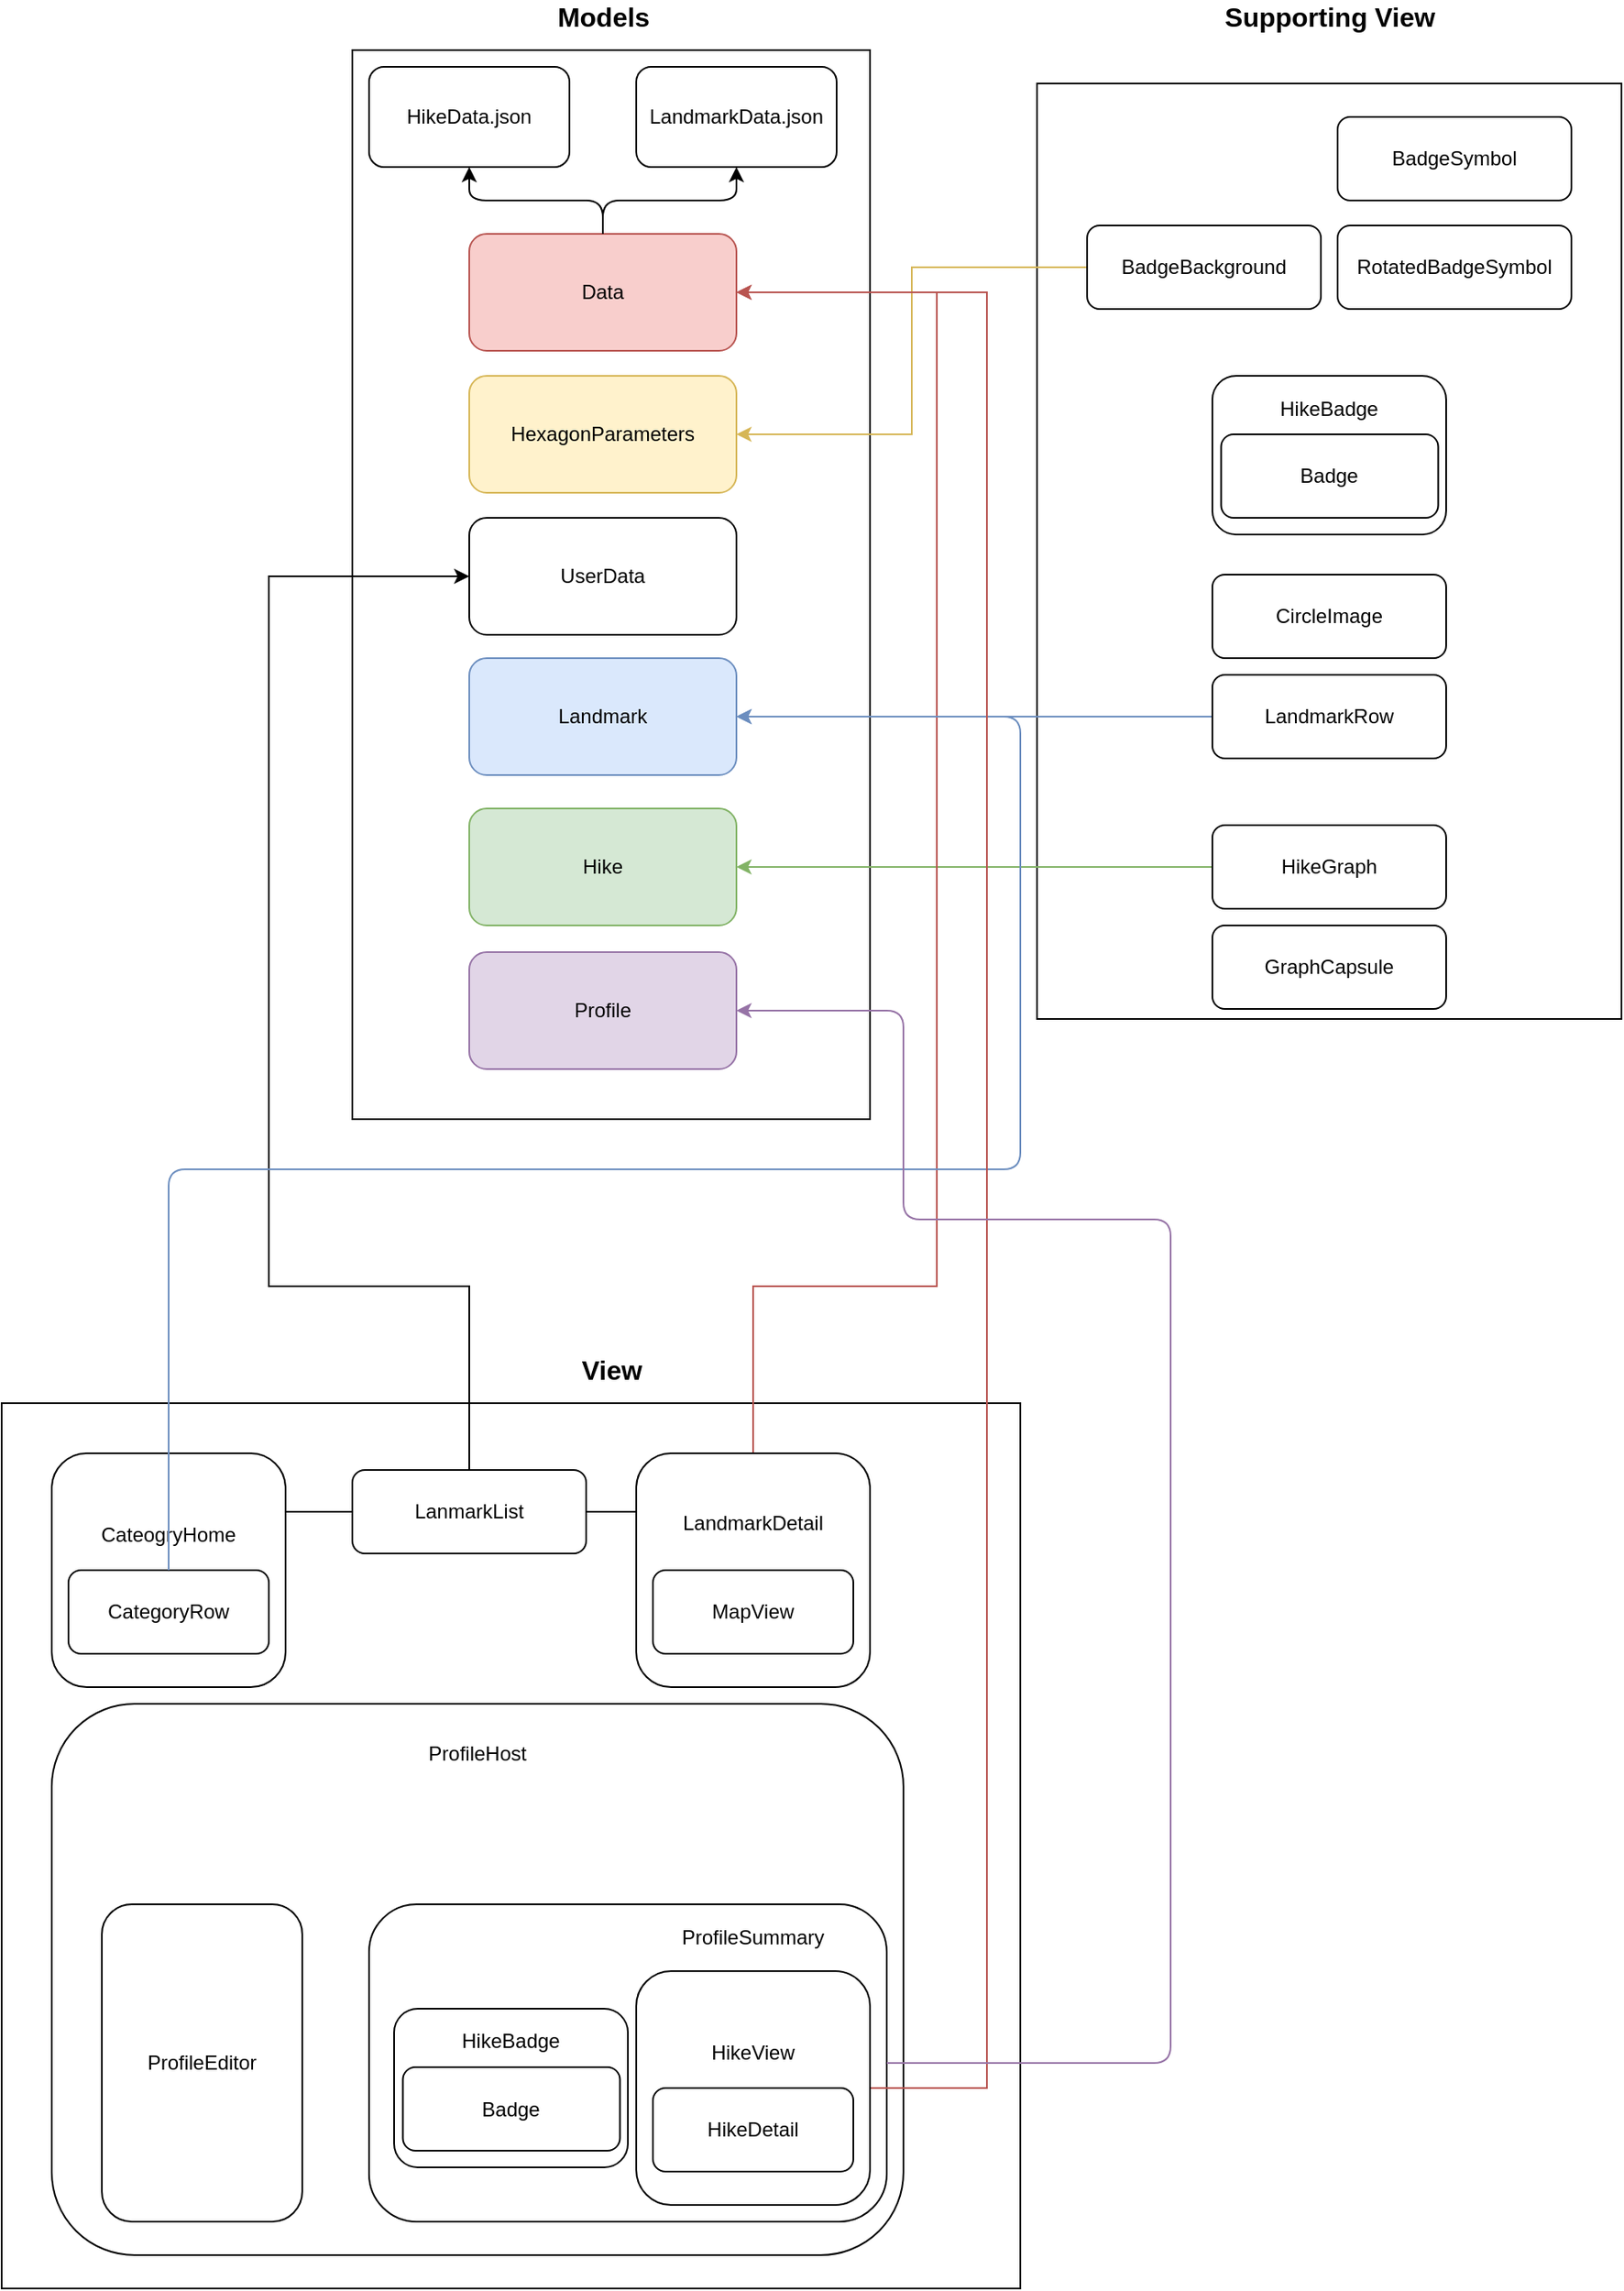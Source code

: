 <mxfile version="12.6.5" type="device"><diagram id="XXT_nBagIHrYBYmPWVJE" name="Page-1"><mxGraphModel dx="1773" dy="680" grid="1" gridSize="10" guides="1" tooltips="1" connect="1" arrows="1" fold="1" page="1" pageScale="1" pageWidth="827" pageHeight="1169" math="0" shadow="0"><root><mxCell id="0"/><mxCell id="1" parent="0"/><mxCell id="ZnHq-qkxzcQJIiNQWT4_-16" value="" style="rounded=0;whiteSpace=wrap;html=1;" parent="1" vertex="1"><mxGeometry x="450" y="100" width="350" height="560" as="geometry"/></mxCell><mxCell id="ZnHq-qkxzcQJIiNQWT4_-12" value="" style="rounded=0;whiteSpace=wrap;html=1;" parent="1" vertex="1"><mxGeometry x="40" y="80" width="310" height="640" as="geometry"/></mxCell><mxCell id="ZnHq-qkxzcQJIiNQWT4_-1" value="HikeData.json" style="rounded=1;whiteSpace=wrap;html=1;" parent="1" vertex="1"><mxGeometry x="50" y="90" width="120" height="60" as="geometry"/></mxCell><mxCell id="ZnHq-qkxzcQJIiNQWT4_-2" value="LandmarkData.json" style="rounded=1;whiteSpace=wrap;html=1;" parent="1" vertex="1"><mxGeometry x="210" y="90" width="120" height="60" as="geometry"/></mxCell><mxCell id="ZnHq-qkxzcQJIiNQWT4_-3" value="Data" style="rounded=1;whiteSpace=wrap;html=1;fillColor=#f8cecc;strokeColor=#b85450;" parent="1" vertex="1"><mxGeometry x="110" y="190" width="160" height="70" as="geometry"/></mxCell><mxCell id="ZnHq-qkxzcQJIiNQWT4_-4" value="" style="endArrow=classic;html=1;entryX=0.5;entryY=1;entryDx=0;entryDy=0;exitX=0.5;exitY=0;exitDx=0;exitDy=0;" parent="1" source="ZnHq-qkxzcQJIiNQWT4_-3" target="ZnHq-qkxzcQJIiNQWT4_-1" edge="1"><mxGeometry width="50" height="50" relative="1" as="geometry"><mxPoint x="50" y="420" as="sourcePoint"/><mxPoint x="100" y="370" as="targetPoint"/><Array as="points"><mxPoint x="190" y="170"/><mxPoint x="110" y="170"/></Array></mxGeometry></mxCell><mxCell id="ZnHq-qkxzcQJIiNQWT4_-5" value="" style="endArrow=classic;html=1;entryX=0.5;entryY=1;entryDx=0;entryDy=0;exitX=0.5;exitY=0;exitDx=0;exitDy=0;" parent="1" source="ZnHq-qkxzcQJIiNQWT4_-3" target="ZnHq-qkxzcQJIiNQWT4_-2" edge="1"><mxGeometry width="50" height="50" relative="1" as="geometry"><mxPoint x="50" y="420" as="sourcePoint"/><mxPoint x="100" y="370" as="targetPoint"/><Array as="points"><mxPoint x="190" y="170"/><mxPoint x="270" y="170"/></Array></mxGeometry></mxCell><mxCell id="ZnHq-qkxzcQJIiNQWT4_-7" value="UserData" style="rounded=1;whiteSpace=wrap;html=1;" parent="1" vertex="1"><mxGeometry x="110" y="360" width="160" height="70" as="geometry"/></mxCell><mxCell id="ZnHq-qkxzcQJIiNQWT4_-8" value="Landmark" style="rounded=1;whiteSpace=wrap;html=1;fillColor=#dae8fc;strokeColor=#6c8ebf;" parent="1" vertex="1"><mxGeometry x="110" y="444" width="160" height="70" as="geometry"/></mxCell><mxCell id="ZnHq-qkxzcQJIiNQWT4_-9" value="Hike" style="rounded=1;whiteSpace=wrap;html=1;fillColor=#d5e8d4;strokeColor=#82b366;" parent="1" vertex="1"><mxGeometry x="110" y="534" width="160" height="70" as="geometry"/></mxCell><mxCell id="ZnHq-qkxzcQJIiNQWT4_-13" value="&lt;b&gt;&lt;font style=&quot;font-size: 16px&quot;&gt;Models&lt;/font&gt;&lt;/b&gt;" style="text;html=1;strokeColor=none;fillColor=none;align=center;verticalAlign=middle;whiteSpace=wrap;rounded=0;" parent="1" vertex="1"><mxGeometry x="137.5" y="50" width="105" height="20" as="geometry"/></mxCell><mxCell id="ZnHq-qkxzcQJIiNQWT4_-17" value="&lt;span style=&quot;font-size: 16px&quot;&gt;&lt;b&gt;Supporting View&lt;/b&gt;&lt;/span&gt;" style="text;html=1;strokeColor=none;fillColor=none;align=center;verticalAlign=middle;whiteSpace=wrap;rounded=0;" parent="1" vertex="1"><mxGeometry x="558.75" y="50" width="132.5" height="20" as="geometry"/></mxCell><mxCell id="ZnHq-qkxzcQJIiNQWT4_-45" value="" style="edgeStyle=orthogonalEdgeStyle;rounded=0;orthogonalLoop=1;jettySize=auto;html=1;entryX=1;entryY=0.5;entryDx=0;entryDy=0;fillColor=#fff2cc;strokeColor=#d6b656;" parent="1" source="ZnHq-qkxzcQJIiNQWT4_-26" target="ZnHq-qkxzcQJIiNQWT4_-41" edge="1"><mxGeometry relative="1" as="geometry"><mxPoint x="400" y="310" as="targetPoint"/></mxGeometry></mxCell><mxCell id="ZnHq-qkxzcQJIiNQWT4_-26" value="BadgeBackground" style="rounded=1;whiteSpace=wrap;html=1;" parent="1" vertex="1"><mxGeometry x="480" y="185" width="140" height="50" as="geometry"/></mxCell><mxCell id="ZnHq-qkxzcQJIiNQWT4_-27" value="BadgeSymbol" style="rounded=1;whiteSpace=wrap;html=1;" parent="1" vertex="1"><mxGeometry x="630" y="120" width="140" height="50" as="geometry"/></mxCell><mxCell id="ZnHq-qkxzcQJIiNQWT4_-28" value="RotatedBadgeSymbol" style="rounded=1;whiteSpace=wrap;html=1;" parent="1" vertex="1"><mxGeometry x="630" y="185" width="140" height="50" as="geometry"/></mxCell><mxCell id="ZnHq-qkxzcQJIiNQWT4_-29" value="CircleImage" style="rounded=1;whiteSpace=wrap;html=1;" parent="1" vertex="1"><mxGeometry x="555" y="394" width="140" height="50" as="geometry"/></mxCell><mxCell id="ZnHq-qkxzcQJIiNQWT4_-38" value="" style="edgeStyle=orthogonalEdgeStyle;rounded=0;orthogonalLoop=1;jettySize=auto;html=1;entryX=1;entryY=0.5;entryDx=0;entryDy=0;fillColor=#dae8fc;strokeColor=#6c8ebf;" parent="1" source="ZnHq-qkxzcQJIiNQWT4_-30" target="ZnHq-qkxzcQJIiNQWT4_-8" edge="1"><mxGeometry relative="1" as="geometry"><mxPoint x="475" y="405" as="targetPoint"/></mxGeometry></mxCell><mxCell id="ZnHq-qkxzcQJIiNQWT4_-30" value="LandmarkRow" style="rounded=1;whiteSpace=wrap;html=1;" parent="1" vertex="1"><mxGeometry x="555" y="454" width="140" height="50" as="geometry"/></mxCell><mxCell id="ZnHq-qkxzcQJIiNQWT4_-40" value="" style="edgeStyle=orthogonalEdgeStyle;rounded=0;orthogonalLoop=1;jettySize=auto;html=1;entryX=1;entryY=0.5;entryDx=0;entryDy=0;fillColor=#d5e8d4;strokeColor=#82b366;" parent="1" source="ZnHq-qkxzcQJIiNQWT4_-33" target="ZnHq-qkxzcQJIiNQWT4_-9" edge="1"><mxGeometry relative="1" as="geometry"><mxPoint x="475" y="495" as="targetPoint"/></mxGeometry></mxCell><mxCell id="ZnHq-qkxzcQJIiNQWT4_-33" value="HikeGraph" style="rounded=1;whiteSpace=wrap;html=1;" parent="1" vertex="1"><mxGeometry x="555" y="544" width="140" height="50" as="geometry"/></mxCell><mxCell id="ZnHq-qkxzcQJIiNQWT4_-34" value="GraphCapsule" style="rounded=1;whiteSpace=wrap;html=1;" parent="1" vertex="1"><mxGeometry x="555" y="604" width="140" height="50" as="geometry"/></mxCell><mxCell id="ZnHq-qkxzcQJIiNQWT4_-41" value="HexagonParameters" style="rounded=1;whiteSpace=wrap;html=1;fillColor=#fff2cc;strokeColor=#d6b656;" parent="1" vertex="1"><mxGeometry x="110" y="275" width="160" height="70" as="geometry"/></mxCell><mxCell id="ZnHq-qkxzcQJIiNQWT4_-46" value="" style="rounded=0;whiteSpace=wrap;html=1;" parent="1" vertex="1"><mxGeometry x="-170" y="890" width="610" height="530" as="geometry"/></mxCell><mxCell id="ZnHq-qkxzcQJIiNQWT4_-47" value="&lt;span style=&quot;font-size: 16px&quot;&gt;&lt;b&gt;View&lt;/b&gt;&lt;/span&gt;" style="text;html=1;strokeColor=none;fillColor=none;align=center;verticalAlign=middle;whiteSpace=wrap;rounded=0;" parent="1" vertex="1"><mxGeometry x="128.75" y="860" width="132.5" height="20" as="geometry"/></mxCell><mxCell id="ZnHq-qkxzcQJIiNQWT4_-49" value="LanmarkList" style="rounded=1;whiteSpace=wrap;html=1;" parent="1" vertex="1"><mxGeometry x="40" y="930" width="140" height="50" as="geometry"/></mxCell><mxCell id="ZnHq-qkxzcQJIiNQWT4_-62" value="" style="edgeStyle=orthogonalEdgeStyle;rounded=0;orthogonalLoop=1;jettySize=auto;html=1;entryX=1;entryY=0.5;entryDx=0;entryDy=0;fillColor=#f8cecc;strokeColor=#b85450;" parent="1" source="ZnHq-qkxzcQJIiNQWT4_-52" target="ZnHq-qkxzcQJIiNQWT4_-3" edge="1"><mxGeometry relative="1" as="geometry"><mxPoint x="370" y="580" as="targetPoint"/><Array as="points"><mxPoint x="280" y="820"/><mxPoint x="390" y="820"/><mxPoint x="390" y="225"/></Array></mxGeometry></mxCell><mxCell id="ZnHq-qkxzcQJIiNQWT4_-52" value="LandmarkDetail&lt;br&gt;&lt;br&gt;&lt;br&gt;&lt;br&gt;&lt;br&gt;" style="rounded=1;whiteSpace=wrap;html=1;" parent="1" vertex="1"><mxGeometry x="210" y="920" width="140" height="140" as="geometry"/></mxCell><mxCell id="ZnHq-qkxzcQJIiNQWT4_-48" value="MapView" style="rounded=1;whiteSpace=wrap;html=1;" parent="1" vertex="1"><mxGeometry x="220" y="990" width="120" height="50" as="geometry"/></mxCell><mxCell id="ZnHq-qkxzcQJIiNQWT4_-54" value="" style="endArrow=none;html=1;entryX=0;entryY=0.25;entryDx=0;entryDy=0;exitX=1;exitY=0.5;exitDx=0;exitDy=0;" parent="1" source="ZnHq-qkxzcQJIiNQWT4_-49" target="ZnHq-qkxzcQJIiNQWT4_-52" edge="1"><mxGeometry width="50" height="50" relative="1" as="geometry"><mxPoint x="20" y="1350" as="sourcePoint"/><mxPoint x="70" y="1300" as="targetPoint"/></mxGeometry></mxCell><mxCell id="ZnHq-qkxzcQJIiNQWT4_-60" value="" style="edgeStyle=orthogonalEdgeStyle;rounded=0;orthogonalLoop=1;jettySize=auto;html=1;entryX=0;entryY=0.5;entryDx=0;entryDy=0;" parent="1" source="ZnHq-qkxzcQJIiNQWT4_-49" target="ZnHq-qkxzcQJIiNQWT4_-7" edge="1"><mxGeometry relative="1" as="geometry"><mxPoint x="-40" y="755" as="targetPoint"/><Array as="points"><mxPoint x="110" y="820"/><mxPoint x="-10" y="820"/><mxPoint x="-10" y="395"/></Array></mxGeometry></mxCell><mxCell id="NEp0IH4-Z2coR2OCIDqM-4" value="CateogryHome&lt;br&gt;&lt;br&gt;&lt;br&gt;&lt;br&gt;" style="rounded=1;whiteSpace=wrap;html=1;" parent="1" vertex="1"><mxGeometry x="-140" y="920" width="140" height="140" as="geometry"/></mxCell><mxCell id="NEp0IH4-Z2coR2OCIDqM-5" value="CategoryRow" style="rounded=1;whiteSpace=wrap;html=1;" parent="1" vertex="1"><mxGeometry x="-130" y="990" width="120" height="50" as="geometry"/></mxCell><mxCell id="NEp0IH4-Z2coR2OCIDqM-2" value="" style="endArrow=classic;html=1;entryX=1;entryY=0.5;entryDx=0;entryDy=0;exitX=0.5;exitY=0;exitDx=0;exitDy=0;fillColor=#dae8fc;strokeColor=#6c8ebf;" parent="1" source="NEp0IH4-Z2coR2OCIDqM-5" target="ZnHq-qkxzcQJIiNQWT4_-8" edge="1"><mxGeometry width="50" height="50" relative="1" as="geometry"><mxPoint x="670" y="850" as="sourcePoint"/><mxPoint x="30" y="1090" as="targetPoint"/><Array as="points"><mxPoint x="-70" y="750"/><mxPoint x="440" y="750"/><mxPoint x="440" y="479"/></Array></mxGeometry></mxCell><mxCell id="NEp0IH4-Z2coR2OCIDqM-6" value="" style="endArrow=none;html=1;entryX=0;entryY=0.5;entryDx=0;entryDy=0;exitX=1;exitY=0.25;exitDx=0;exitDy=0;" parent="1" source="NEp0IH4-Z2coR2OCIDqM-4" target="ZnHq-qkxzcQJIiNQWT4_-49" edge="1"><mxGeometry width="50" height="50" relative="1" as="geometry"><mxPoint x="-170" y="1340" as="sourcePoint"/><mxPoint x="-120" y="1290" as="targetPoint"/></mxGeometry></mxCell><mxCell id="VGrSFlVj97o0jZe2wllg-1" value="HikeBadge&lt;br&gt;&lt;br&gt;&lt;br&gt;&lt;br&gt;&lt;br&gt;" style="rounded=1;whiteSpace=wrap;html=1;" vertex="1" parent="1"><mxGeometry x="555" y="275" width="140" height="95" as="geometry"/></mxCell><mxCell id="VGrSFlVj97o0jZe2wllg-4" value="" style="rounded=1;whiteSpace=wrap;html=1;" vertex="1" parent="1"><mxGeometry x="-140" y="1070" width="510" height="330" as="geometry"/></mxCell><mxCell id="VGrSFlVj97o0jZe2wllg-6" value="" style="rounded=1;whiteSpace=wrap;html=1;" vertex="1" parent="1"><mxGeometry x="50" y="1190" width="310" height="190" as="geometry"/></mxCell><mxCell id="ZnHq-qkxzcQJIiNQWT4_-64" value="" style="edgeStyle=orthogonalEdgeStyle;rounded=0;orthogonalLoop=1;jettySize=auto;html=1;entryX=1;entryY=0.5;entryDx=0;entryDy=0;fillColor=#f8cecc;strokeColor=#b85450;exitX=1;exitY=0.5;exitDx=0;exitDy=0;" parent="1" source="ZnHq-qkxzcQJIiNQWT4_-55" target="ZnHq-qkxzcQJIiNQWT4_-3" edge="1"><mxGeometry relative="1" as="geometry"><mxPoint x="440" y="740" as="targetPoint"/><Array as="points"><mxPoint x="420" y="1300"/><mxPoint x="420" y="225"/></Array></mxGeometry></mxCell><mxCell id="ZnHq-qkxzcQJIiNQWT4_-55" value="HikeView&lt;br&gt;&lt;br&gt;&lt;br&gt;&lt;br&gt;" style="rounded=1;whiteSpace=wrap;html=1;" parent="1" vertex="1"><mxGeometry x="210" y="1230" width="140" height="140" as="geometry"/></mxCell><mxCell id="ZnHq-qkxzcQJIiNQWT4_-56" value="HikeDetail" style="rounded=1;whiteSpace=wrap;html=1;" parent="1" vertex="1"><mxGeometry x="220" y="1300" width="120" height="50" as="geometry"/></mxCell><mxCell id="VGrSFlVj97o0jZe2wllg-7" value="ProfileSummary" style="text;html=1;strokeColor=none;fillColor=none;align=center;verticalAlign=middle;whiteSpace=wrap;rounded=0;" vertex="1" parent="1"><mxGeometry x="260" y="1200" width="40" height="20" as="geometry"/></mxCell><mxCell id="VGrSFlVj97o0jZe2wllg-8" value="Badge" style="rounded=1;whiteSpace=wrap;html=1;" vertex="1" parent="1"><mxGeometry x="560.25" y="310" width="130" height="50" as="geometry"/></mxCell><mxCell id="VGrSFlVj97o0jZe2wllg-9" value="HikeBadge&lt;br&gt;&lt;br&gt;&lt;br&gt;&lt;br&gt;&lt;br&gt;" style="rounded=1;whiteSpace=wrap;html=1;" vertex="1" parent="1"><mxGeometry x="65" y="1252.5" width="140" height="95" as="geometry"/></mxCell><mxCell id="VGrSFlVj97o0jZe2wllg-10" value="Badge" style="rounded=1;whiteSpace=wrap;html=1;" vertex="1" parent="1"><mxGeometry x="70.25" y="1287.5" width="130" height="50" as="geometry"/></mxCell><mxCell id="VGrSFlVj97o0jZe2wllg-11" value="ProfileHost" style="text;html=1;strokeColor=none;fillColor=none;align=center;verticalAlign=middle;whiteSpace=wrap;rounded=0;" vertex="1" parent="1"><mxGeometry x="95" y="1090" width="40" height="20" as="geometry"/></mxCell><mxCell id="VGrSFlVj97o0jZe2wllg-12" value="ProfileEditor" style="rounded=1;whiteSpace=wrap;html=1;" vertex="1" parent="1"><mxGeometry x="-110" y="1190" width="120" height="190" as="geometry"/></mxCell><mxCell id="VGrSFlVj97o0jZe2wllg-13" value="Profile" style="rounded=1;whiteSpace=wrap;html=1;fillColor=#e1d5e7;strokeColor=#9673a6;" vertex="1" parent="1"><mxGeometry x="110" y="620" width="160" height="70" as="geometry"/></mxCell><mxCell id="VGrSFlVj97o0jZe2wllg-14" value="" style="endArrow=classic;html=1;exitX=1;exitY=0.5;exitDx=0;exitDy=0;entryX=1;entryY=0.5;entryDx=0;entryDy=0;fillColor=#e1d5e7;strokeColor=#9673a6;" edge="1" parent="1" source="VGrSFlVj97o0jZe2wllg-6" target="VGrSFlVj97o0jZe2wllg-13"><mxGeometry width="50" height="50" relative="1" as="geometry"><mxPoint x="-170" y="1490" as="sourcePoint"/><mxPoint x="520" y="900" as="targetPoint"/><Array as="points"><mxPoint x="530" y="1285"/><mxPoint x="530" y="780"/><mxPoint x="370" y="780"/><mxPoint x="370" y="655"/></Array></mxGeometry></mxCell></root></mxGraphModel></diagram></mxfile>
